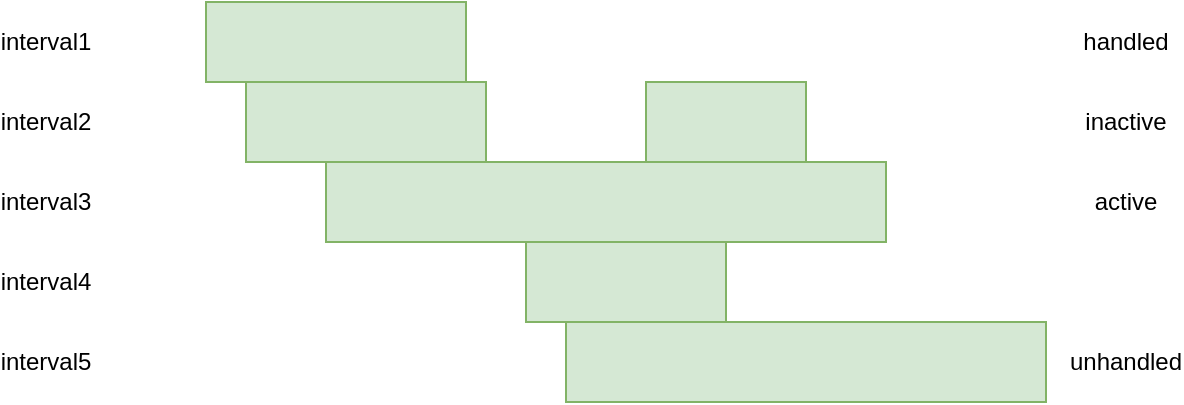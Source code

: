 <mxfile version="14.6.13" type="device"><diagram id="93JUKUQeZW4chPy7PdpP" name="第 1 页"><mxGraphModel dx="716" dy="419" grid="1" gridSize="10" guides="1" tooltips="1" connect="1" arrows="1" fold="1" page="1" pageScale="1" pageWidth="827" pageHeight="1169" math="0" shadow="0"><root><mxCell id="0"/><mxCell id="1" parent="0"/><mxCell id="QVlnuGnfBLlPlaey9DKY-1" value="" style="rounded=0;whiteSpace=wrap;html=1;fillColor=#d5e8d4;strokeColor=#82b366;" vertex="1" parent="1"><mxGeometry x="240" y="200" width="120" height="40" as="geometry"/></mxCell><mxCell id="QVlnuGnfBLlPlaey9DKY-2" value="" style="rounded=0;whiteSpace=wrap;html=1;fillColor=#d5e8d4;strokeColor=#82b366;" vertex="1" parent="1"><mxGeometry x="280" y="240" width="280" height="40" as="geometry"/></mxCell><mxCell id="QVlnuGnfBLlPlaey9DKY-3" value="" style="rounded=0;whiteSpace=wrap;html=1;fillColor=#d5e8d4;strokeColor=#82b366;" vertex="1" parent="1"><mxGeometry x="440" y="200" width="80" height="40" as="geometry"/></mxCell><mxCell id="QVlnuGnfBLlPlaey9DKY-4" value="" style="rounded=0;whiteSpace=wrap;html=1;fillColor=#d5e8d4;strokeColor=#82b366;" vertex="1" parent="1"><mxGeometry x="220" y="160" width="130" height="40" as="geometry"/></mxCell><mxCell id="QVlnuGnfBLlPlaey9DKY-5" value="" style="rounded=0;whiteSpace=wrap;html=1;fillColor=#d5e8d4;strokeColor=#82b366;" vertex="1" parent="1"><mxGeometry x="380" y="280" width="100" height="40" as="geometry"/></mxCell><mxCell id="QVlnuGnfBLlPlaey9DKY-6" value="" style="rounded=0;whiteSpace=wrap;html=1;fillColor=#d5e8d4;strokeColor=#82b366;" vertex="1" parent="1"><mxGeometry x="400" y="320" width="240" height="40" as="geometry"/></mxCell><mxCell id="QVlnuGnfBLlPlaey9DKY-7" value="interval1" style="text;html=1;strokeColor=none;fillColor=none;align=center;verticalAlign=middle;whiteSpace=wrap;rounded=0;" vertex="1" parent="1"><mxGeometry x="120" y="170" width="40" height="20" as="geometry"/></mxCell><mxCell id="QVlnuGnfBLlPlaey9DKY-9" value="interval2" style="text;html=1;strokeColor=none;fillColor=none;align=center;verticalAlign=middle;whiteSpace=wrap;rounded=0;" vertex="1" parent="1"><mxGeometry x="120" y="210" width="40" height="20" as="geometry"/></mxCell><mxCell id="QVlnuGnfBLlPlaey9DKY-10" value="interval3" style="text;html=1;strokeColor=none;fillColor=none;align=center;verticalAlign=middle;whiteSpace=wrap;rounded=0;" vertex="1" parent="1"><mxGeometry x="120" y="250" width="40" height="20" as="geometry"/></mxCell><mxCell id="QVlnuGnfBLlPlaey9DKY-11" value="interval4" style="text;html=1;strokeColor=none;fillColor=none;align=center;verticalAlign=middle;whiteSpace=wrap;rounded=0;" vertex="1" parent="1"><mxGeometry x="120" y="290" width="40" height="20" as="geometry"/></mxCell><mxCell id="QVlnuGnfBLlPlaey9DKY-12" value="interval5" style="text;html=1;strokeColor=none;fillColor=none;align=center;verticalAlign=middle;whiteSpace=wrap;rounded=0;" vertex="1" parent="1"><mxGeometry x="120" y="330" width="40" height="20" as="geometry"/></mxCell><mxCell id="QVlnuGnfBLlPlaey9DKY-13" value="handled" style="text;html=1;strokeColor=none;fillColor=none;align=center;verticalAlign=middle;whiteSpace=wrap;rounded=0;" vertex="1" parent="1"><mxGeometry x="660" y="170" width="40" height="20" as="geometry"/></mxCell><mxCell id="QVlnuGnfBLlPlaey9DKY-14" value="inactive" style="text;html=1;strokeColor=none;fillColor=none;align=center;verticalAlign=middle;whiteSpace=wrap;rounded=0;" vertex="1" parent="1"><mxGeometry x="660" y="210" width="40" height="20" as="geometry"/></mxCell><mxCell id="QVlnuGnfBLlPlaey9DKY-15" value="active" style="text;html=1;strokeColor=none;fillColor=none;align=center;verticalAlign=middle;whiteSpace=wrap;rounded=0;" vertex="1" parent="1"><mxGeometry x="660" y="250" width="40" height="20" as="geometry"/></mxCell><mxCell id="QVlnuGnfBLlPlaey9DKY-16" value="unhandled" style="text;html=1;strokeColor=none;fillColor=none;align=center;verticalAlign=middle;whiteSpace=wrap;rounded=0;" vertex="1" parent="1"><mxGeometry x="660" y="330" width="40" height="20" as="geometry"/></mxCell></root></mxGraphModel></diagram></mxfile>